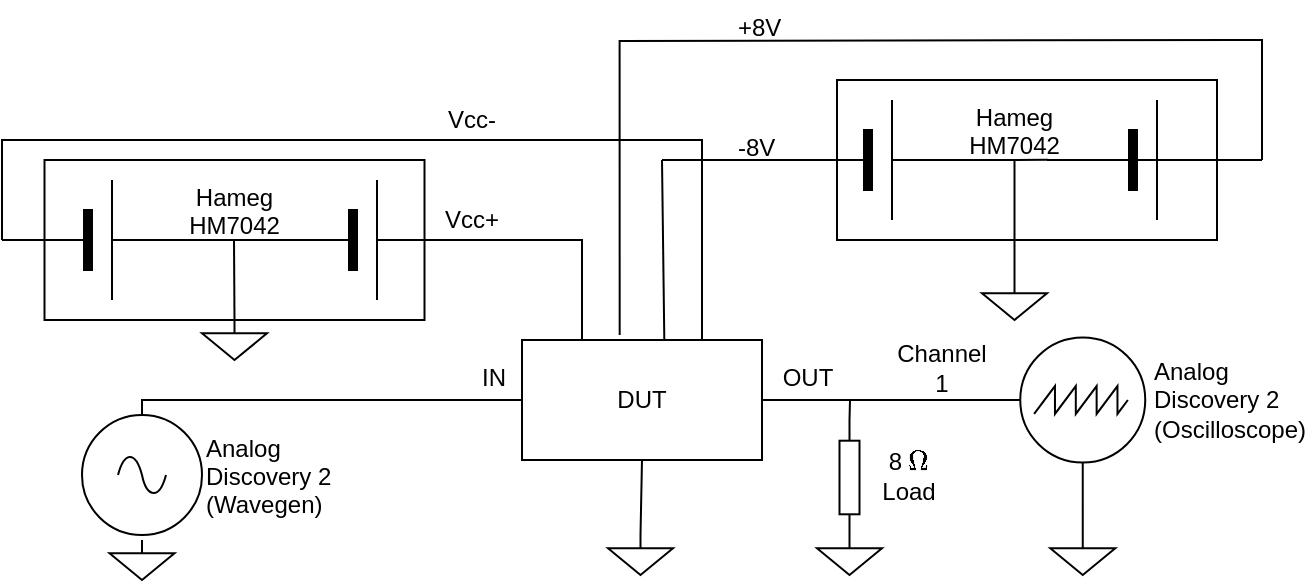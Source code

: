 <mxfile version="24.4.0" type="github">
  <diagram name="Page-1" id="QGJd5AFQAgljNHpYmdYA">
    <mxGraphModel dx="794" dy="414" grid="1" gridSize="10" guides="1" tooltips="1" connect="1" arrows="1" fold="1" page="1" pageScale="1" pageWidth="850" pageHeight="1100" math="1" shadow="0">
      <root>
        <mxCell id="0" />
        <mxCell id="1" parent="0" />
        <mxCell id="gHcnHML56qrDtgY2Ua43-28" value="Analog&#xa;Discovery 2&#xa;(Wavegen)" style="pointerEvents=1;verticalLabelPosition=middle;shadow=0;dashed=0;align=left;verticalAlign=middle;shape=mxgraph.electrical.signal_sources.source;aspect=fixed;points=[[0.5,0,0],[1,0.5,0],[0.5,1,0],[0,0.5,0]];elSignalType=ac;labelPosition=right;" vertex="1" parent="1">
          <mxGeometry x="130" y="547.5" width="60" height="60" as="geometry" />
        </mxCell>
        <mxCell id="gHcnHML56qrDtgY2Ua43-29" value="DUT" style="rounded=0;whiteSpace=wrap;" vertex="1" parent="1">
          <mxGeometry x="350" y="510" width="120" height="60" as="geometry" />
        </mxCell>
        <mxCell id="gHcnHML56qrDtgY2Ua43-30" value="" style="pointerEvents=1;verticalLabelPosition=bottom;shadow=0;dashed=0;align=center;verticalAlign=top;shape=mxgraph.electrical.signal_sources.signal_ground;" vertex="1" parent="1">
          <mxGeometry x="393" y="607.5" width="32.5" height="20" as="geometry" />
        </mxCell>
        <mxCell id="gHcnHML56qrDtgY2Ua43-31" value="" style="endArrow=none;rounded=0;exitX=0.5;exitY=0;exitDx=0;exitDy=0;exitPerimeter=0;entryX=0.5;entryY=1;entryDx=0;entryDy=0;" edge="1" parent="1" source="gHcnHML56qrDtgY2Ua43-30" target="gHcnHML56qrDtgY2Ua43-29">
          <mxGeometry width="50" height="50" relative="1" as="geometry">
            <mxPoint x="510" y="660" as="sourcePoint" />
            <mxPoint x="560" y="610" as="targetPoint" />
          </mxGeometry>
        </mxCell>
        <mxCell id="gHcnHML56qrDtgY2Ua43-32" value="" style="verticalLabelPosition=middle;shadow=0;dashed=0;align=left;fillColor=strokeColor;verticalAlign=middle;strokeWidth=1;shape=mxgraph.electrical.miscellaneous.monocell_battery;rotation=0;labelPosition=right;textDirection=ltr;" vertex="1" parent="1">
          <mxGeometry x="222.5" y="430" width="100" height="60" as="geometry" />
        </mxCell>
        <mxCell id="gHcnHML56qrDtgY2Ua43-33" value="Hameg&#xa;HM7042" style="text;align=center;verticalAlign=middle;rounded=0;" vertex="1" parent="1">
          <mxGeometry x="176.25" y="430" width="60" height="30" as="geometry" />
        </mxCell>
        <mxCell id="gHcnHML56qrDtgY2Ua43-34" value="" style="verticalLabelPosition=middle;shadow=0;dashed=0;align=left;fillColor=strokeColor;verticalAlign=middle;strokeWidth=1;shape=mxgraph.electrical.miscellaneous.monocell_battery;rotation=0;labelPosition=right;textDirection=ltr;" vertex="1" parent="1">
          <mxGeometry x="90" y="430" width="100" height="60" as="geometry" />
        </mxCell>
        <mxCell id="gHcnHML56qrDtgY2Ua43-35" value="" style="endArrow=none;html=1;rounded=0;entryX=0;entryY=0.5;entryDx=0;entryDy=0;entryPerimeter=0;exitX=1;exitY=0.5;exitDx=0;exitDy=0;exitPerimeter=0;" edge="1" parent="1" source="gHcnHML56qrDtgY2Ua43-34" target="gHcnHML56qrDtgY2Ua43-32">
          <mxGeometry width="50" height="50" relative="1" as="geometry">
            <mxPoint x="160" y="520" as="sourcePoint" />
            <mxPoint x="210" y="470" as="targetPoint" />
          </mxGeometry>
        </mxCell>
        <mxCell id="gHcnHML56qrDtgY2Ua43-36" value="" style="pointerEvents=1;verticalLabelPosition=bottom;shadow=0;dashed=0;align=center;verticalAlign=top;shape=mxgraph.electrical.signal_sources.signal_ground;" vertex="1" parent="1">
          <mxGeometry x="190" y="500" width="32.5" height="20" as="geometry" />
        </mxCell>
        <mxCell id="gHcnHML56qrDtgY2Ua43-37" value="" style="endArrow=none;html=1;rounded=0;entryX=0.5;entryY=0;entryDx=0;entryDy=0;entryPerimeter=0;" edge="1" parent="1" target="gHcnHML56qrDtgY2Ua43-36">
          <mxGeometry width="50" height="50" relative="1" as="geometry">
            <mxPoint x="206" y="460" as="sourcePoint" />
            <mxPoint x="270" y="480" as="targetPoint" />
          </mxGeometry>
        </mxCell>
        <mxCell id="gHcnHML56qrDtgY2Ua43-38" value="" style="endArrow=none;html=1;rounded=0;exitX=1;exitY=0.5;exitDx=0;exitDy=0;exitPerimeter=0;entryX=0.25;entryY=0;entryDx=0;entryDy=0;" edge="1" parent="1" source="gHcnHML56qrDtgY2Ua43-32" target="gHcnHML56qrDtgY2Ua43-29">
          <mxGeometry width="50" height="50" relative="1" as="geometry">
            <mxPoint x="220" y="540" as="sourcePoint" />
            <mxPoint x="450" y="460" as="targetPoint" />
            <Array as="points">
              <mxPoint x="380" y="460" />
            </Array>
          </mxGeometry>
        </mxCell>
        <mxCell id="gHcnHML56qrDtgY2Ua43-39" value="" style="endArrow=none;html=1;rounded=0;entryX=0;entryY=0.5;entryDx=0;entryDy=0;entryPerimeter=0;exitX=0.75;exitY=0;exitDx=0;exitDy=0;" edge="1" parent="1" source="gHcnHML56qrDtgY2Ua43-29" target="gHcnHML56qrDtgY2Ua43-34">
          <mxGeometry width="50" height="50" relative="1" as="geometry">
            <mxPoint x="220" y="540" as="sourcePoint" />
            <mxPoint x="270" y="490" as="targetPoint" />
            <Array as="points">
              <mxPoint x="440" y="410" />
              <mxPoint x="90" y="410" />
            </Array>
          </mxGeometry>
        </mxCell>
        <mxCell id="gHcnHML56qrDtgY2Ua43-40" value="Vcc+" style="text;html=1;align=center;verticalAlign=middle;whiteSpace=wrap;rounded=0;" vertex="1" parent="1">
          <mxGeometry x="310" y="440" width="30" height="20" as="geometry" />
        </mxCell>
        <mxCell id="gHcnHML56qrDtgY2Ua43-41" value="Vcc-" style="text;html=1;align=center;verticalAlign=middle;whiteSpace=wrap;rounded=0;" vertex="1" parent="1">
          <mxGeometry x="310" y="390" width="30" height="20" as="geometry" />
        </mxCell>
        <mxCell id="gHcnHML56qrDtgY2Ua43-43" value="Analog&lt;div&gt;Discovery 2&lt;br&gt;(Oscilloscope)&lt;/div&gt;" style="perimeter=ellipsePerimeter;verticalLabelPosition=middle;shadow=0;dashed=0;align=left;html=1;verticalAlign=middle;shape=mxgraph.electrical.instruments.oscilloscope;labelPosition=right;" vertex="1" parent="1">
          <mxGeometry x="597.25" y="508.75" width="66.25" height="62.5" as="geometry" />
        </mxCell>
        <mxCell id="gHcnHML56qrDtgY2Ua43-44" value="&lt;br&gt;&lt;div&gt;&lt;br/&gt;&lt;/div&gt;" style="pointerEvents=1;verticalLabelPosition=middle;shadow=0;dashed=0;align=left;html=1;verticalAlign=middle;shape=mxgraph.electrical.resistors.resistor_1;direction=south;labelPosition=right;" vertex="1" parent="1">
          <mxGeometry x="508.75" y="550" width="10" height="57.5" as="geometry" />
        </mxCell>
        <mxCell id="gHcnHML56qrDtgY2Ua43-45" value="" style="pointerEvents=1;verticalLabelPosition=bottom;shadow=0;dashed=0;align=center;verticalAlign=top;shape=mxgraph.electrical.signal_sources.signal_ground;" vertex="1" parent="1">
          <mxGeometry x="143.75" y="610" width="32.5" height="20" as="geometry" />
        </mxCell>
        <mxCell id="gHcnHML56qrDtgY2Ua43-46" value="" style="pointerEvents=1;verticalLabelPosition=bottom;shadow=0;dashed=0;align=center;verticalAlign=top;shape=mxgraph.electrical.signal_sources.signal_ground;" vertex="1" parent="1">
          <mxGeometry x="497.5" y="607.5" width="32.5" height="20" as="geometry" />
        </mxCell>
        <mxCell id="gHcnHML56qrDtgY2Ua43-47" value="" style="endArrow=none;html=1;rounded=0;entryX=0;entryY=0.5;entryDx=0;entryDy=0;entryPerimeter=0;exitX=1;exitY=0.5;exitDx=0;exitDy=0;" edge="1" parent="1" source="gHcnHML56qrDtgY2Ua43-29" target="gHcnHML56qrDtgY2Ua43-44">
          <mxGeometry width="50" height="50" relative="1" as="geometry">
            <mxPoint x="430" y="580" as="sourcePoint" />
            <mxPoint x="480" y="530" as="targetPoint" />
            <Array as="points">
              <mxPoint x="514" y="540" />
            </Array>
          </mxGeometry>
        </mxCell>
        <mxCell id="gHcnHML56qrDtgY2Ua43-48" value="" style="endArrow=none;html=1;rounded=0;entryX=0;entryY=0.5;entryDx=0;entryDy=0;entryPerimeter=0;" edge="1" parent="1" target="gHcnHML56qrDtgY2Ua43-43">
          <mxGeometry width="50" height="50" relative="1" as="geometry">
            <mxPoint x="510" y="540" as="sourcePoint" />
            <mxPoint x="480" y="530" as="targetPoint" />
          </mxGeometry>
        </mxCell>
        <mxCell id="gHcnHML56qrDtgY2Ua43-49" value="" style="pointerEvents=1;verticalLabelPosition=bottom;shadow=0;dashed=0;align=center;verticalAlign=top;shape=mxgraph.electrical.signal_sources.signal_ground;" vertex="1" parent="1">
          <mxGeometry x="614.13" y="607.5" width="32.5" height="20" as="geometry" />
        </mxCell>
        <mxCell id="gHcnHML56qrDtgY2Ua43-50" value="" style="endArrow=none;html=1;rounded=0;entryX=0.5;entryY=1;entryDx=0;entryDy=0;entryPerimeter=0;exitX=0.5;exitY=0;exitDx=0;exitDy=0;exitPerimeter=0;" edge="1" parent="1" source="gHcnHML56qrDtgY2Ua43-49" target="gHcnHML56qrDtgY2Ua43-43">
          <mxGeometry width="50" height="50" relative="1" as="geometry">
            <mxPoint x="430" y="580" as="sourcePoint" />
            <mxPoint x="480" y="530" as="targetPoint" />
          </mxGeometry>
        </mxCell>
        <mxCell id="gHcnHML56qrDtgY2Ua43-51" value="IN" style="text;html=1;align=center;verticalAlign=middle;whiteSpace=wrap;rounded=0;" vertex="1" parent="1">
          <mxGeometry x="322.5" y="520" width="26" height="17.5" as="geometry" />
        </mxCell>
        <mxCell id="gHcnHML56qrDtgY2Ua43-52" value="OUT" style="text;html=1;align=center;verticalAlign=middle;whiteSpace=wrap;rounded=0;" vertex="1" parent="1">
          <mxGeometry x="480" y="520" width="26" height="17.5" as="geometry" />
        </mxCell>
        <mxCell id="gHcnHML56qrDtgY2Ua43-53" value="&lt;div&gt;Channel&lt;/div&gt;&lt;div&gt;1&lt;/div&gt;" style="text;html=1;align=center;verticalAlign=middle;whiteSpace=wrap;rounded=0;" vertex="1" parent="1">
          <mxGeometry x="531.5" y="510" width="56" height="27.5" as="geometry" />
        </mxCell>
        <mxCell id="gHcnHML56qrDtgY2Ua43-54" value="" style="endArrow=none;html=1;rounded=0;exitX=0.5;exitY=0;exitDx=0;exitDy=0;exitPerimeter=0;entryX=0;entryY=0.5;entryDx=0;entryDy=0;" edge="1" parent="1" source="gHcnHML56qrDtgY2Ua43-28" target="gHcnHML56qrDtgY2Ua43-29">
          <mxGeometry width="50" height="50" relative="1" as="geometry">
            <mxPoint x="290" y="560" as="sourcePoint" />
            <mxPoint x="340" y="510" as="targetPoint" />
            <Array as="points">
              <mxPoint x="160" y="540" />
            </Array>
          </mxGeometry>
        </mxCell>
        <mxCell id="gHcnHML56qrDtgY2Ua43-56" value="&lt;div&gt;8 \(\Omega\)&lt;/div&gt;&lt;div&gt;Load&lt;br&gt;&lt;/div&gt;" style="text;html=1;align=center;verticalAlign=middle;resizable=0;points=[];autosize=1;strokeColor=none;fillColor=none;" vertex="1" parent="1">
          <mxGeometry x="497.5" y="557.5" width="90" height="40" as="geometry" />
        </mxCell>
        <mxCell id="gHcnHML56qrDtgY2Ua43-63" value="" style="rounded=0;fontColor=none;noLabel=1;fillColor=none;" vertex="1" parent="1">
          <mxGeometry x="507.5" y="380" width="190" height="80" as="geometry" />
        </mxCell>
        <mxCell id="gHcnHML56qrDtgY2Ua43-66" value="" style="verticalLabelPosition=middle;shadow=0;dashed=0;align=left;fillColor=strokeColor;verticalAlign=middle;strokeWidth=1;shape=mxgraph.electrical.miscellaneous.monocell_battery;rotation=0;labelPosition=right;textDirection=ltr;" vertex="1" parent="1">
          <mxGeometry x="612.5" y="390" width="100" height="60" as="geometry" />
        </mxCell>
        <mxCell id="gHcnHML56qrDtgY2Ua43-67" value="Hameg&#xa;HM7042" style="text;align=center;verticalAlign=middle;rounded=0;" vertex="1" parent="1">
          <mxGeometry x="566.25" y="390" width="60" height="30" as="geometry" />
        </mxCell>
        <mxCell id="gHcnHML56qrDtgY2Ua43-68" value="" style="verticalLabelPosition=middle;shadow=0;dashed=0;align=left;fillColor=strokeColor;verticalAlign=middle;strokeWidth=1;shape=mxgraph.electrical.miscellaneous.monocell_battery;rotation=0;labelPosition=right;textDirection=ltr;" vertex="1" parent="1">
          <mxGeometry x="480" y="390" width="100" height="60" as="geometry" />
        </mxCell>
        <mxCell id="gHcnHML56qrDtgY2Ua43-69" value="" style="pointerEvents=1;verticalLabelPosition=bottom;shadow=0;dashed=0;align=center;verticalAlign=top;shape=mxgraph.electrical.signal_sources.signal_ground;" vertex="1" parent="1">
          <mxGeometry x="580" y="480" width="32.5" height="20" as="geometry" />
        </mxCell>
        <mxCell id="gHcnHML56qrDtgY2Ua43-70" value="" style="rounded=0;fontColor=none;noLabel=1;fillColor=none;" vertex="1" parent="1">
          <mxGeometry x="111.25" y="420" width="190" height="80" as="geometry" />
        </mxCell>
        <mxCell id="gHcnHML56qrDtgY2Ua43-71" value="" style="endArrow=none;html=1;rounded=0;exitX=0.5;exitY=0;exitDx=0;exitDy=0;exitPerimeter=0;entryX=0.5;entryY=1;entryDx=0;entryDy=0;" edge="1" parent="1" source="gHcnHML56qrDtgY2Ua43-69" target="gHcnHML56qrDtgY2Ua43-67">
          <mxGeometry width="50" height="50" relative="1" as="geometry">
            <mxPoint x="480" y="480" as="sourcePoint" />
            <mxPoint x="580" y="470" as="targetPoint" />
          </mxGeometry>
        </mxCell>
        <mxCell id="gHcnHML56qrDtgY2Ua43-73" value="" style="endArrow=none;html=1;rounded=0;exitX=0;exitY=0.5;exitDx=0;exitDy=0;exitPerimeter=0;" edge="1" parent="1" source="gHcnHML56qrDtgY2Ua43-66" target="gHcnHML56qrDtgY2Ua43-63">
          <mxGeometry width="50" height="50" relative="1" as="geometry">
            <mxPoint x="450" y="500" as="sourcePoint" />
            <mxPoint x="500" y="450" as="targetPoint" />
          </mxGeometry>
        </mxCell>
        <mxCell id="gHcnHML56qrDtgY2Ua43-75" value="" style="endArrow=none;html=1;rounded=0;entryX=0.782;entryY=0.997;entryDx=0;entryDy=0;entryPerimeter=0;exitX=1;exitY=0.5;exitDx=0;exitDy=0;exitPerimeter=0;" edge="1" parent="1" source="gHcnHML56qrDtgY2Ua43-68" target="gHcnHML56qrDtgY2Ua43-67">
          <mxGeometry width="50" height="50" relative="1" as="geometry">
            <mxPoint x="430" y="510" as="sourcePoint" />
            <mxPoint x="550" y="470" as="targetPoint" />
          </mxGeometry>
        </mxCell>
        <mxCell id="gHcnHML56qrDtgY2Ua43-76" value="" style="endArrow=none;html=1;rounded=0;entryX=0;entryY=0.5;entryDx=0;entryDy=0;entryPerimeter=0;" edge="1" parent="1" target="gHcnHML56qrDtgY2Ua43-68">
          <mxGeometry width="50" height="50" relative="1" as="geometry">
            <mxPoint x="420" y="420" as="sourcePoint" />
            <mxPoint x="510" y="370" as="targetPoint" />
          </mxGeometry>
        </mxCell>
        <mxCell id="gHcnHML56qrDtgY2Ua43-79" value="" style="endArrow=none;html=1;rounded=0;exitX=0.593;exitY=-0.003;exitDx=0;exitDy=0;exitPerimeter=0;" edge="1" parent="1" source="gHcnHML56qrDtgY2Ua43-29">
          <mxGeometry width="50" height="50" relative="1" as="geometry">
            <mxPoint x="440" y="510" as="sourcePoint" />
            <mxPoint x="420" y="420" as="targetPoint" />
          </mxGeometry>
        </mxCell>
        <mxCell id="gHcnHML56qrDtgY2Ua43-80" value="&lt;div&gt;-8V&lt;/div&gt;" style="text;whiteSpace=wrap;html=1;" vertex="1" parent="1">
          <mxGeometry x="456" y="400" width="24" height="40" as="geometry" />
        </mxCell>
        <mxCell id="gHcnHML56qrDtgY2Ua43-81" value="" style="endArrow=none;html=1;rounded=0;" edge="1" parent="1">
          <mxGeometry width="50" height="50" relative="1" as="geometry">
            <mxPoint x="720" y="420" as="sourcePoint" />
            <mxPoint x="710" y="360" as="targetPoint" />
            <Array as="points">
              <mxPoint x="720" y="360" />
            </Array>
          </mxGeometry>
        </mxCell>
        <mxCell id="gHcnHML56qrDtgY2Ua43-82" value="" style="endArrow=none;html=1;rounded=0;edgeStyle=orthogonalEdgeStyle;entryX=0.407;entryY=-0.042;entryDx=0;entryDy=0;entryPerimeter=0;" edge="1" parent="1" target="gHcnHML56qrDtgY2Ua43-29">
          <mxGeometry width="50" height="50" relative="1" as="geometry">
            <mxPoint x="710" y="360" as="sourcePoint" />
            <mxPoint x="530" y="360" as="targetPoint" />
          </mxGeometry>
        </mxCell>
        <mxCell id="gHcnHML56qrDtgY2Ua43-84" value="" style="endArrow=none;html=1;rounded=0;exitX=1;exitY=0.5;exitDx=0;exitDy=0;exitPerimeter=0;" edge="1" parent="1" source="gHcnHML56qrDtgY2Ua43-66">
          <mxGeometry width="50" height="50" relative="1" as="geometry">
            <mxPoint x="650" y="410" as="sourcePoint" />
            <mxPoint x="720" y="420" as="targetPoint" />
          </mxGeometry>
        </mxCell>
        <mxCell id="gHcnHML56qrDtgY2Ua43-85" value="&lt;div&gt;+8V&lt;/div&gt;" style="text;whiteSpace=wrap;html=1;" vertex="1" parent="1">
          <mxGeometry x="456" y="340" width="50" height="40" as="geometry" />
        </mxCell>
      </root>
    </mxGraphModel>
  </diagram>
</mxfile>
